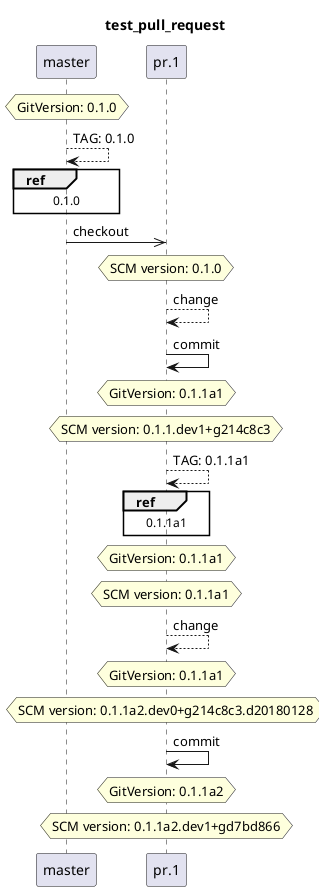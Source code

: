 @startuml
title test_pull_request
skinparam ParticipantPadding 20
skinparam BoxPadding 10
participant master
hnote over master: GitVersion: 0.1.0
master --> master: TAG: 0.1.0
ref over master: 0.1.0
master ->> pr.1: checkout
hnote over pr.1: SCM version: 0.1.0
pr.1 --> pr.1: change
pr.1 -> pr.1: commit
hnote over pr.1: GitVersion: 0.1.1a1
hnote over pr.1: SCM version: 0.1.1.dev1+g214c8c3
pr.1 --> pr.1: TAG: 0.1.1a1
ref over pr.1: 0.1.1a1
hnote over pr.1: GitVersion: 0.1.1a1
hnote over pr.1: SCM version: 0.1.1a1
pr.1 --> pr.1: change
hnote over pr.1: GitVersion: 0.1.1a1
hnote over pr.1: SCM version: 0.1.1a2.dev0+g214c8c3.d20180128
pr.1 -> pr.1: commit
hnote over pr.1: GitVersion: 0.1.1a2
hnote over pr.1: SCM version: 0.1.1a2.dev1+gd7bd866
@enduml